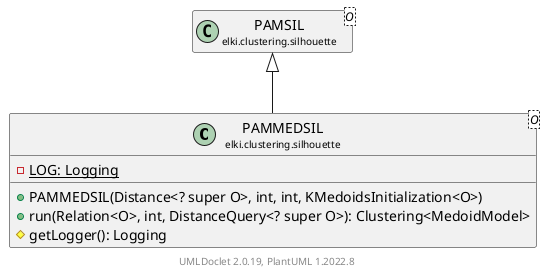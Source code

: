 @startuml
    remove .*\.(Instance|Par|Parameterizer|Factory)$
    set namespaceSeparator none
    hide empty fields
    hide empty methods

    class "<size:14>PAMMEDSIL\n<size:10>elki.clustering.silhouette" as elki.clustering.silhouette.PAMMEDSIL<O> [[PAMMEDSIL.html]] {
        {static} -LOG: Logging
        +PAMMEDSIL(Distance<? super O>, int, int, KMedoidsInitialization<O>)
        +run(Relation<O>, int, DistanceQuery<? super O>): Clustering<MedoidModel>
        #getLogger(): Logging
    }

    class "<size:14>PAMSIL\n<size:10>elki.clustering.silhouette" as elki.clustering.silhouette.PAMSIL<O> [[PAMSIL.html]]
    class "<size:14>PAMMEDSIL.Instance\n<size:10>elki.clustering.silhouette" as elki.clustering.silhouette.PAMMEDSIL.Instance [[PAMMEDSIL.Instance.html]]
    class "<size:14>PAMMEDSIL.Par\n<size:10>elki.clustering.silhouette" as elki.clustering.silhouette.PAMMEDSIL.Par<O> [[PAMMEDSIL.Par.html]]

    elki.clustering.silhouette.PAMSIL <|-- elki.clustering.silhouette.PAMMEDSIL
    elki.clustering.silhouette.PAMMEDSIL +-- elki.clustering.silhouette.PAMMEDSIL.Instance
    elki.clustering.silhouette.PAMMEDSIL +-- elki.clustering.silhouette.PAMMEDSIL.Par

    center footer UMLDoclet 2.0.19, PlantUML 1.2022.8
@enduml
